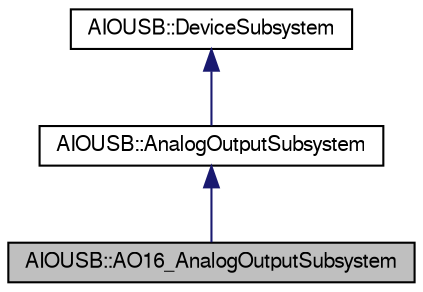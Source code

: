 digraph G
{
  edge [fontname="FreeSans",fontsize="10",labelfontname="FreeSans",labelfontsize="10"];
  node [fontname="FreeSans",fontsize="10",shape=record];
  Node1 [label="AIOUSB::AO16_AnalogOutputSubsystem",height=0.2,width=0.4,color="black", fillcolor="grey75", style="filled" fontcolor="black"];
  Node2 -> Node1 [dir=back,color="midnightblue",fontsize="10",style="solid",fontname="FreeSans"];
  Node2 [label="AIOUSB::AnalogOutputSubsystem",height=0.2,width=0.4,color="black", fillcolor="white", style="filled",URL="$classAIOUSB_1_1AnalogOutputSubsystem.html"];
  Node3 -> Node2 [dir=back,color="midnightblue",fontsize="10",style="solid",fontname="FreeSans"];
  Node3 [label="AIOUSB::DeviceSubsystem",height=0.2,width=0.4,color="black", fillcolor="white", style="filled",URL="$classAIOUSB_1_1DeviceSubsystem.html"];
}
